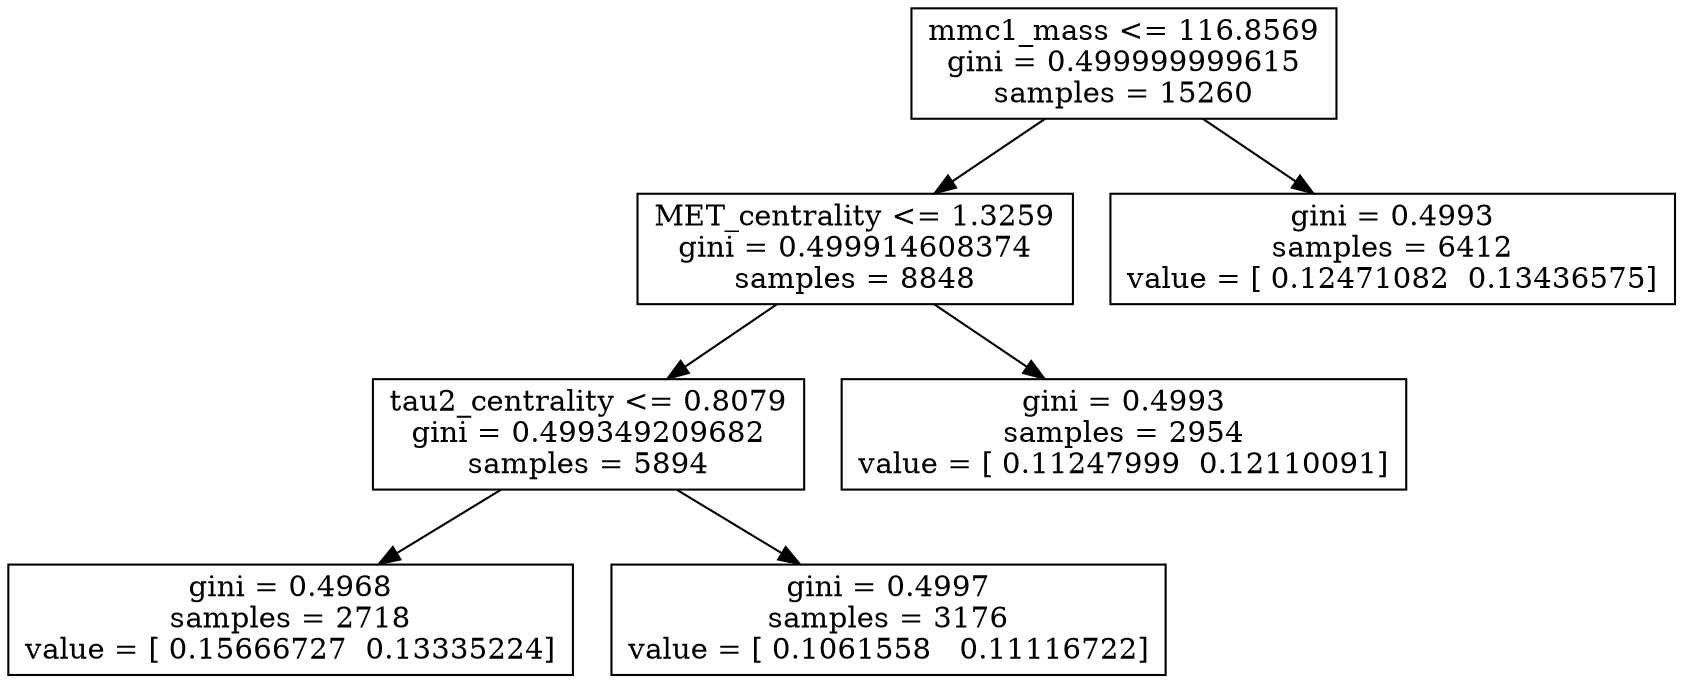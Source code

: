 digraph Tree {
0 [label="mmc1_mass <= 116.8569\ngini = 0.499999999615\nsamples = 15260", shape="box"] ;
1 [label="MET_centrality <= 1.3259\ngini = 0.499914608374\nsamples = 8848", shape="box"] ;
0 -> 1 ;
2 [label="tau2_centrality <= 0.8079\ngini = 0.499349209682\nsamples = 5894", shape="box"] ;
1 -> 2 ;
3 [label="gini = 0.4968\nsamples = 2718\nvalue = [ 0.15666727  0.13335224]", shape="box"] ;
2 -> 3 ;
4 [label="gini = 0.4997\nsamples = 3176\nvalue = [ 0.1061558   0.11116722]", shape="box"] ;
2 -> 4 ;
5 [label="gini = 0.4993\nsamples = 2954\nvalue = [ 0.11247999  0.12110091]", shape="box"] ;
1 -> 5 ;
6 [label="gini = 0.4993\nsamples = 6412\nvalue = [ 0.12471082  0.13436575]", shape="box"] ;
0 -> 6 ;
}